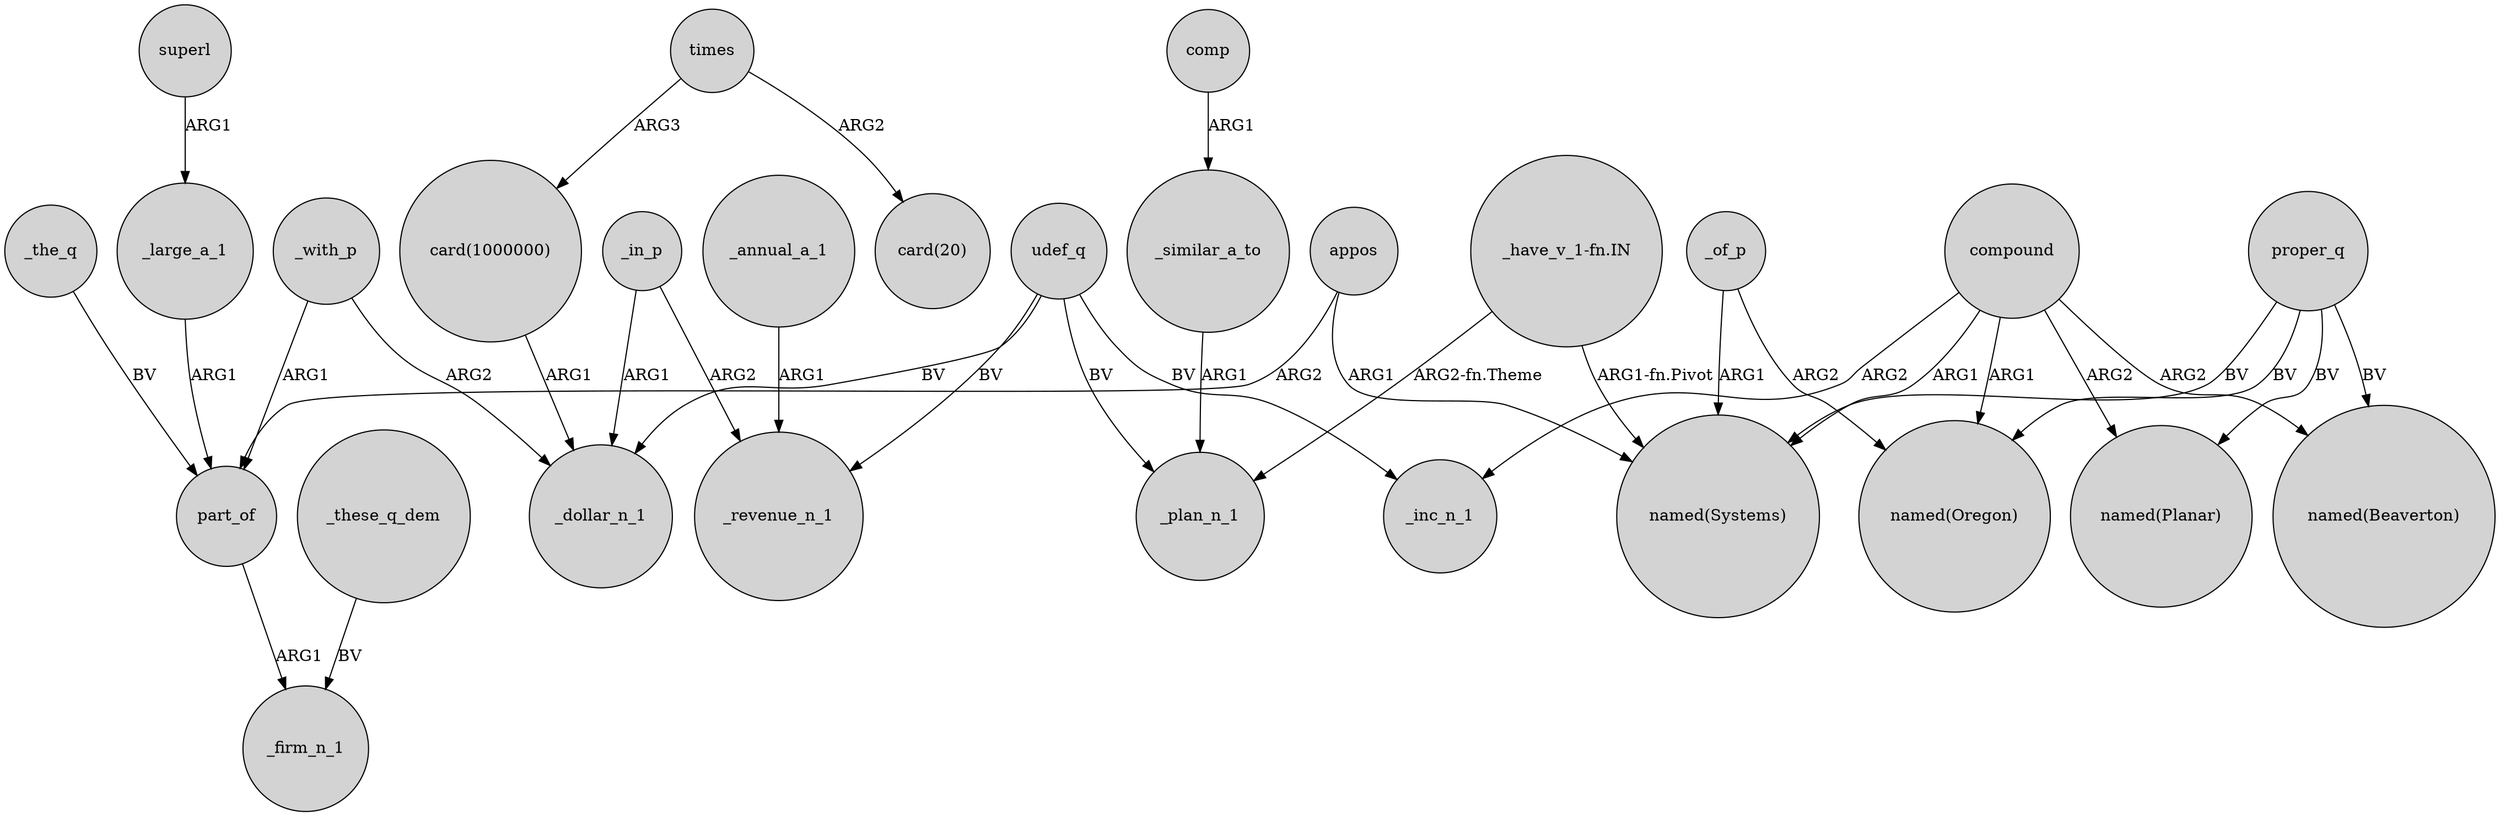 digraph {
	node [shape=circle style=filled]
	superl -> _large_a_1 [label=ARG1]
	"_have_v_1-fn.IN" -> _plan_n_1 [label="ARG2-fn.Theme"]
	_similar_a_to -> _plan_n_1 [label=ARG1]
	comp -> _similar_a_to [label=ARG1]
	"card(1000000)" -> _dollar_n_1 [label=ARG1]
	_annual_a_1 -> _revenue_n_1 [label=ARG1]
	udef_q -> _inc_n_1 [label=BV]
	proper_q -> "named(Beaverton)" [label=BV]
	_of_p -> "named(Oregon)" [label=ARG2]
	part_of -> _firm_n_1 [label=ARG1]
	compound -> "named(Beaverton)" [label=ARG2]
	udef_q -> _revenue_n_1 [label=BV]
	compound -> "named(Systems)" [label=ARG1]
	compound -> "named(Oregon)" [label=ARG1]
	times -> "card(1000000)" [label=ARG3]
	udef_q -> _plan_n_1 [label=BV]
	compound -> "named(Planar)" [label=ARG2]
	proper_q -> "named(Systems)" [label=BV]
	proper_q -> "named(Oregon)" [label=BV]
	_with_p -> part_of [label=ARG1]
	_of_p -> "named(Systems)" [label=ARG1]
	_the_q -> part_of [label=BV]
	_in_p -> _revenue_n_1 [label=ARG2]
	appos -> part_of [label=ARG2]
	proper_q -> "named(Planar)" [label=BV]
	times -> "card(20)" [label=ARG2]
	_in_p -> _dollar_n_1 [label=ARG1]
	_large_a_1 -> part_of [label=ARG1]
	compound -> _inc_n_1 [label=ARG2]
	"_have_v_1-fn.IN" -> "named(Systems)" [label="ARG1-fn.Pivot"]
	_these_q_dem -> _firm_n_1 [label=BV]
	udef_q -> _dollar_n_1 [label=BV]
	appos -> "named(Systems)" [label=ARG1]
	_with_p -> _dollar_n_1 [label=ARG2]
}
